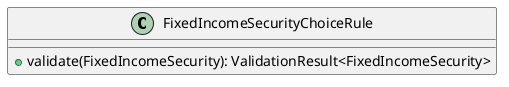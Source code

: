 @startuml

    class FixedIncomeSecurityChoiceRule [[FixedIncomeSecurityChoiceRule.html]] {
        +validate(FixedIncomeSecurity): ValidationResult<FixedIncomeSecurity>
    }

@enduml
